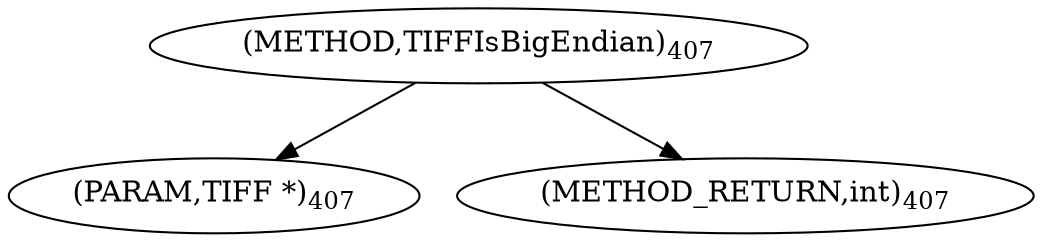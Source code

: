 digraph "TIFFIsBigEndian" {  
"8691" [label = <(METHOD,TIFFIsBigEndian)<SUB>407</SUB>> ]
"8692" [label = <(PARAM,TIFF *)<SUB>407</SUB>> ]
"8693" [label = <(METHOD_RETURN,int)<SUB>407</SUB>> ]
  "8691" -> "8692" 
  "8691" -> "8693" 
}
